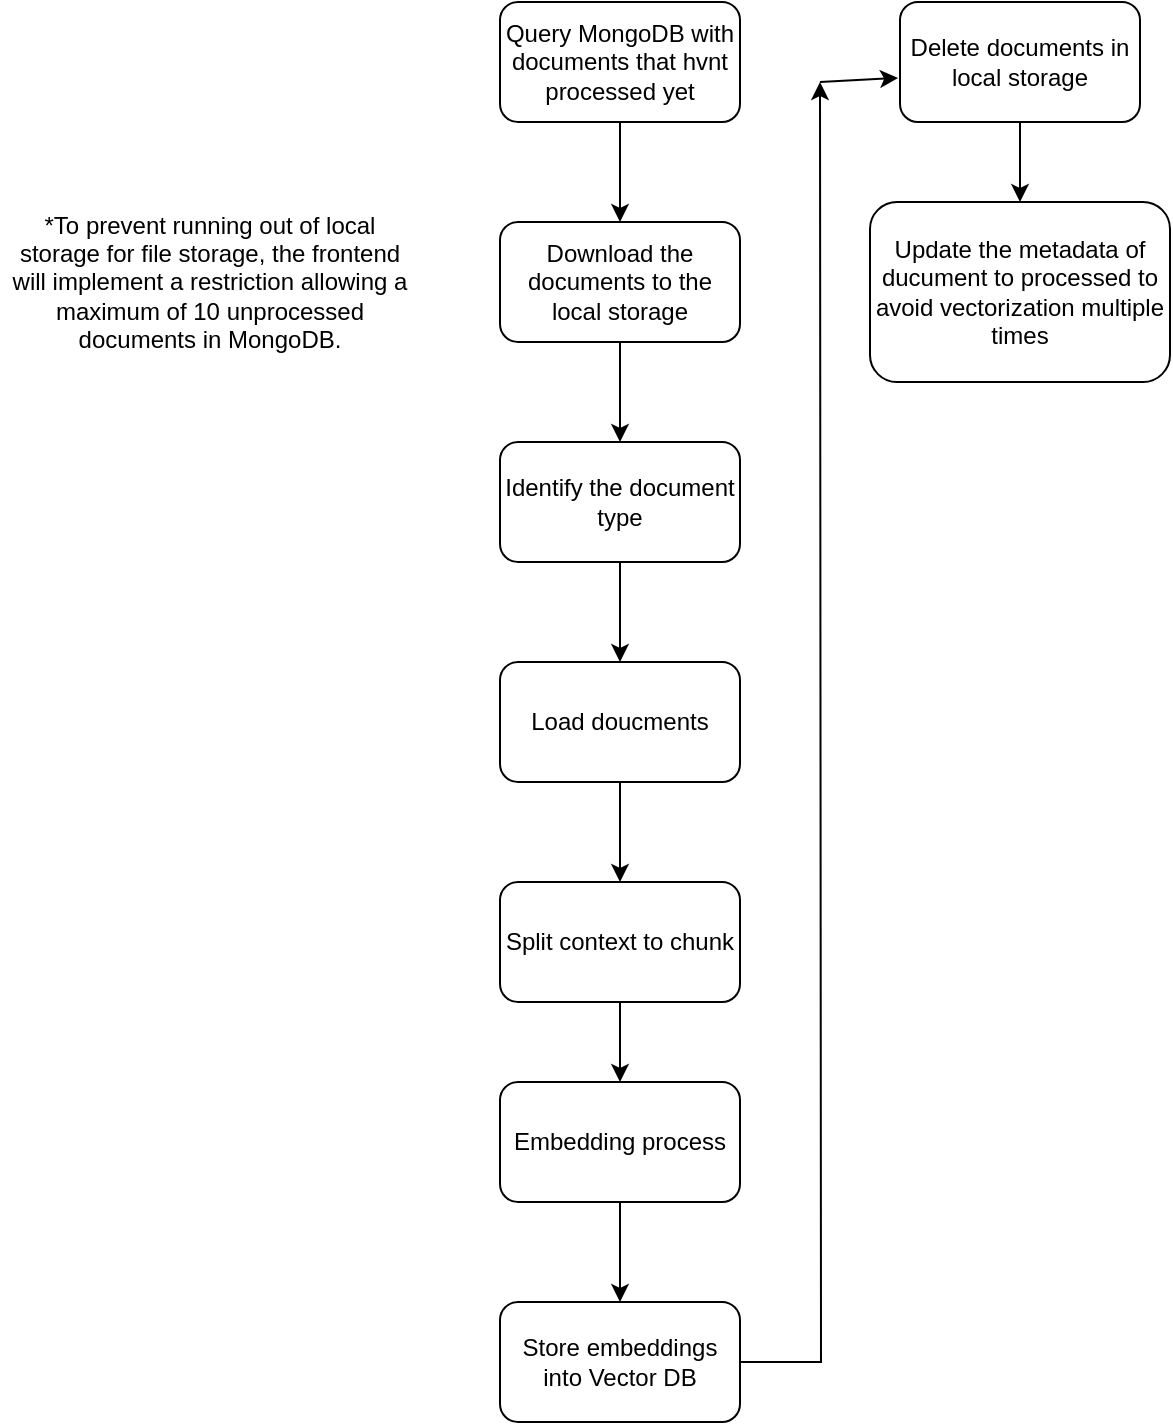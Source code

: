<mxfile version="24.7.14" pages="3">
  <diagram name="Page-1" id="DhkNzsSawqftTyqkeEm0">
    <mxGraphModel dx="1674" dy="772" grid="1" gridSize="10" guides="1" tooltips="1" connect="1" arrows="1" fold="1" page="1" pageScale="1" pageWidth="827" pageHeight="1169" math="0" shadow="0">
      <root>
        <mxCell id="0" />
        <mxCell id="1" parent="0" />
        <mxCell id="NhczsI9Nth_gueEQsITG-11" style="edgeStyle=orthogonalEdgeStyle;rounded=0;orthogonalLoop=1;jettySize=auto;html=1;exitX=0.5;exitY=1;exitDx=0;exitDy=0;entryX=0.5;entryY=0;entryDx=0;entryDy=0;" parent="1" source="NhczsI9Nth_gueEQsITG-1" target="NhczsI9Nth_gueEQsITG-2" edge="1">
          <mxGeometry relative="1" as="geometry" />
        </mxCell>
        <mxCell id="NhczsI9Nth_gueEQsITG-1" value="Query MongoDB with documents that hvnt processed yet" style="rounded=1;whiteSpace=wrap;html=1;" parent="1" vertex="1">
          <mxGeometry x="360" y="40" width="120" height="60" as="geometry" />
        </mxCell>
        <mxCell id="NhczsI9Nth_gueEQsITG-12" style="edgeStyle=orthogonalEdgeStyle;rounded=0;orthogonalLoop=1;jettySize=auto;html=1;exitX=0.5;exitY=1;exitDx=0;exitDy=0;entryX=0.5;entryY=0;entryDx=0;entryDy=0;" parent="1" source="NhczsI9Nth_gueEQsITG-2" target="NhczsI9Nth_gueEQsITG-3" edge="1">
          <mxGeometry relative="1" as="geometry" />
        </mxCell>
        <mxCell id="NhczsI9Nth_gueEQsITG-2" value="Download the documents to the local storage" style="rounded=1;whiteSpace=wrap;html=1;" parent="1" vertex="1">
          <mxGeometry x="360" y="150" width="120" height="60" as="geometry" />
        </mxCell>
        <mxCell id="NhczsI9Nth_gueEQsITG-13" style="edgeStyle=orthogonalEdgeStyle;rounded=0;orthogonalLoop=1;jettySize=auto;html=1;exitX=0.5;exitY=1;exitDx=0;exitDy=0;" parent="1" source="NhczsI9Nth_gueEQsITG-3" target="NhczsI9Nth_gueEQsITG-5" edge="1">
          <mxGeometry relative="1" as="geometry" />
        </mxCell>
        <mxCell id="NhczsI9Nth_gueEQsITG-3" value="Identify the document type" style="rounded=1;whiteSpace=wrap;html=1;" parent="1" vertex="1">
          <mxGeometry x="360" y="260" width="120" height="60" as="geometry" />
        </mxCell>
        <mxCell id="NhczsI9Nth_gueEQsITG-14" style="edgeStyle=orthogonalEdgeStyle;rounded=0;orthogonalLoop=1;jettySize=auto;html=1;exitX=0.5;exitY=1;exitDx=0;exitDy=0;entryX=0.5;entryY=0;entryDx=0;entryDy=0;" parent="1" source="NhczsI9Nth_gueEQsITG-5" target="NhczsI9Nth_gueEQsITG-6" edge="1">
          <mxGeometry relative="1" as="geometry" />
        </mxCell>
        <mxCell id="NhczsI9Nth_gueEQsITG-5" value="Load doucments" style="rounded=1;whiteSpace=wrap;html=1;" parent="1" vertex="1">
          <mxGeometry x="360" y="370" width="120" height="60" as="geometry" />
        </mxCell>
        <mxCell id="NhczsI9Nth_gueEQsITG-15" style="edgeStyle=orthogonalEdgeStyle;rounded=0;orthogonalLoop=1;jettySize=auto;html=1;exitX=0.5;exitY=1;exitDx=0;exitDy=0;entryX=0.5;entryY=0;entryDx=0;entryDy=0;" parent="1" source="NhczsI9Nth_gueEQsITG-6" target="NhczsI9Nth_gueEQsITG-7" edge="1">
          <mxGeometry relative="1" as="geometry" />
        </mxCell>
        <mxCell id="NhczsI9Nth_gueEQsITG-6" value="Split context to chunk" style="rounded=1;whiteSpace=wrap;html=1;" parent="1" vertex="1">
          <mxGeometry x="360" y="480" width="120" height="60" as="geometry" />
        </mxCell>
        <mxCell id="NhczsI9Nth_gueEQsITG-16" style="edgeStyle=orthogonalEdgeStyle;rounded=0;orthogonalLoop=1;jettySize=auto;html=1;exitX=0.5;exitY=1;exitDx=0;exitDy=0;entryX=0.5;entryY=0;entryDx=0;entryDy=0;" parent="1" source="NhczsI9Nth_gueEQsITG-7" target="NhczsI9Nth_gueEQsITG-8" edge="1">
          <mxGeometry relative="1" as="geometry" />
        </mxCell>
        <mxCell id="NhczsI9Nth_gueEQsITG-7" value="Embedding process" style="rounded=1;whiteSpace=wrap;html=1;" parent="1" vertex="1">
          <mxGeometry x="360" y="580" width="120" height="60" as="geometry" />
        </mxCell>
        <mxCell id="NhczsI9Nth_gueEQsITG-17" style="edgeStyle=orthogonalEdgeStyle;rounded=0;orthogonalLoop=1;jettySize=auto;html=1;exitX=1;exitY=0.5;exitDx=0;exitDy=0;" parent="1" source="NhczsI9Nth_gueEQsITG-8" edge="1">
          <mxGeometry relative="1" as="geometry">
            <mxPoint x="520" y="80" as="targetPoint" />
          </mxGeometry>
        </mxCell>
        <mxCell id="NhczsI9Nth_gueEQsITG-8" value="Store embeddings into Vector DB" style="rounded=1;whiteSpace=wrap;html=1;" parent="1" vertex="1">
          <mxGeometry x="360" y="690" width="120" height="60" as="geometry" />
        </mxCell>
        <mxCell id="NhczsI9Nth_gueEQsITG-19" style="edgeStyle=orthogonalEdgeStyle;rounded=0;orthogonalLoop=1;jettySize=auto;html=1;exitX=0.5;exitY=1;exitDx=0;exitDy=0;" parent="1" source="NhczsI9Nth_gueEQsITG-9" edge="1">
          <mxGeometry relative="1" as="geometry">
            <mxPoint x="620" y="140" as="targetPoint" />
          </mxGeometry>
        </mxCell>
        <mxCell id="NhczsI9Nth_gueEQsITG-9" value="Delete documents in local storage" style="rounded=1;whiteSpace=wrap;html=1;" parent="1" vertex="1">
          <mxGeometry x="560" y="40" width="120" height="60" as="geometry" />
        </mxCell>
        <mxCell id="NhczsI9Nth_gueEQsITG-10" value="Update the metadata of ducument to processed to avoid vectorization multiple times" style="rounded=1;whiteSpace=wrap;html=1;" parent="1" vertex="1">
          <mxGeometry x="545" y="140" width="150" height="90" as="geometry" />
        </mxCell>
        <mxCell id="NhczsI9Nth_gueEQsITG-18" value="" style="endArrow=classic;html=1;rounded=0;entryX=-0.008;entryY=0.633;entryDx=0;entryDy=0;entryPerimeter=0;" parent="1" target="NhczsI9Nth_gueEQsITG-9" edge="1">
          <mxGeometry width="50" height="50" relative="1" as="geometry">
            <mxPoint x="520" y="80" as="sourcePoint" />
            <mxPoint x="570" y="30" as="targetPoint" />
          </mxGeometry>
        </mxCell>
        <mxCell id="NhczsI9Nth_gueEQsITG-20" value="*To prevent running out of local storage for file storage, the frontend will implement a restriction allowing a maximum of 10 unprocessed documents in MongoDB." style="text;html=1;align=center;verticalAlign=middle;whiteSpace=wrap;rounded=0;" parent="1" vertex="1">
          <mxGeometry x="110" y="132.5" width="210" height="95" as="geometry" />
        </mxCell>
      </root>
    </mxGraphModel>
  </diagram>
  <diagram id="9I7Z0CZKXiQmy3pEq5sU" name="Page-2">
    <mxGraphModel dx="1674" dy="772" grid="1" gridSize="10" guides="1" tooltips="1" connect="1" arrows="1" fold="1" page="1" pageScale="1" pageWidth="827" pageHeight="1169" math="0" shadow="0">
      <root>
        <mxCell id="0" />
        <mxCell id="1" parent="0" />
      </root>
    </mxGraphModel>
  </diagram>
  <diagram id="CtxSBRnliZ4iKgUnDAvy" name="Page-3">
    <mxGraphModel dx="1674" dy="772" grid="1" gridSize="10" guides="1" tooltips="1" connect="1" arrows="1" fold="1" page="1" pageScale="1" pageWidth="827" pageHeight="1169" math="0" shadow="0">
      <root>
        <mxCell id="0" />
        <mxCell id="1" parent="0" />
      </root>
    </mxGraphModel>
  </diagram>
</mxfile>
